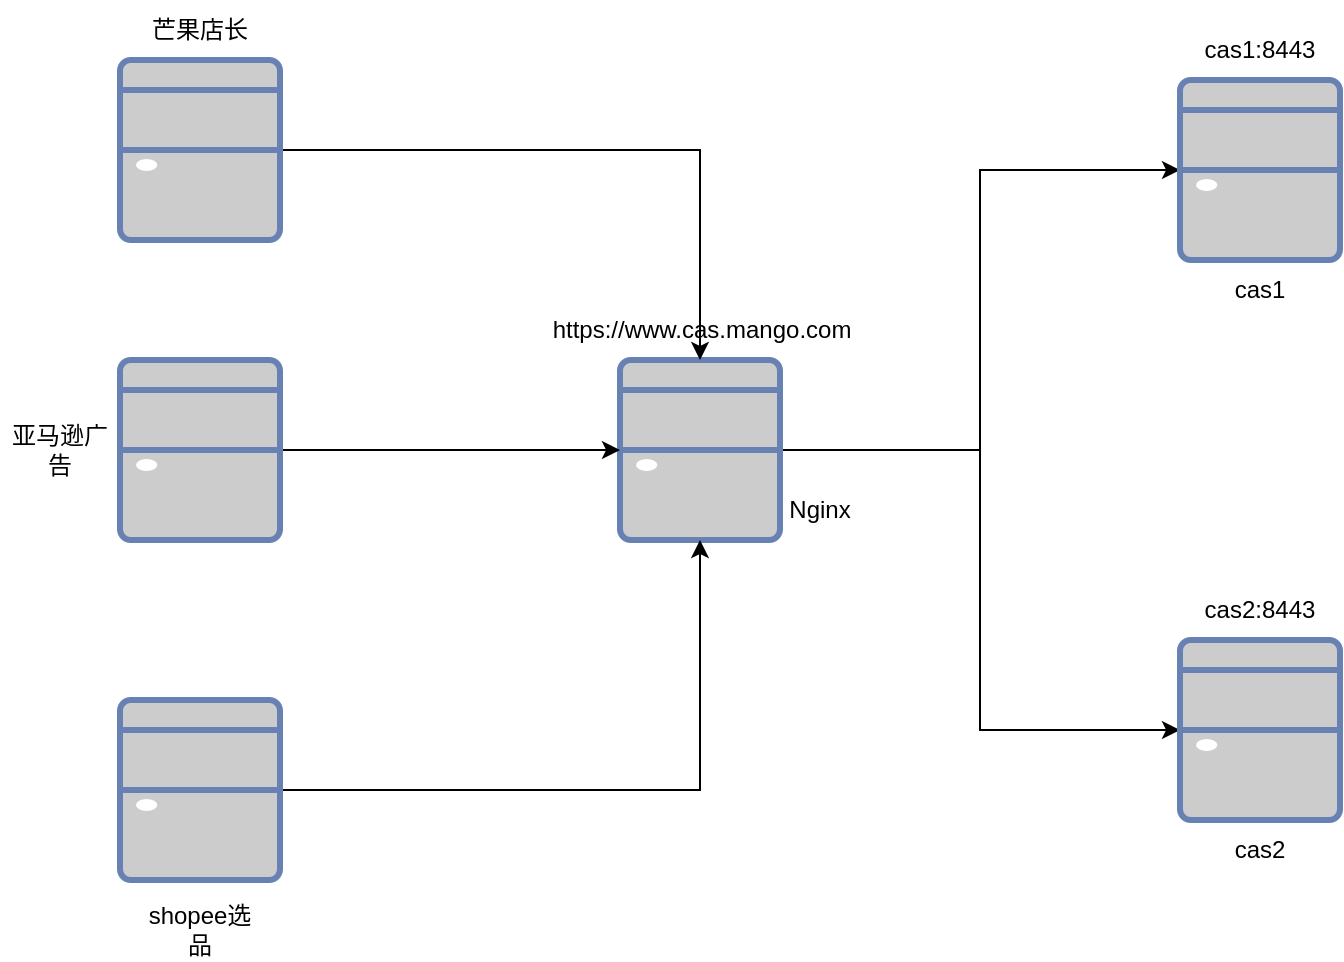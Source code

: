 <mxfile version="20.0.4" type="github">
  <diagram id="ms5zZoXClKDJ1BqsMGg5" name="第 1 页">
    <mxGraphModel dx="2249" dy="706" grid="1" gridSize="10" guides="1" tooltips="1" connect="1" arrows="1" fold="1" page="1" pageScale="1" pageWidth="827" pageHeight="1169" math="0" shadow="0">
      <root>
        <mxCell id="0" />
        <mxCell id="1" parent="0" />
        <mxCell id="C9IggNt1_Gd7g77s1nxK-10" style="edgeStyle=orthogonalEdgeStyle;rounded=0;orthogonalLoop=1;jettySize=auto;html=1;entryX=0;entryY=0.5;entryDx=0;entryDy=0;entryPerimeter=0;" edge="1" parent="1" source="C9IggNt1_Gd7g77s1nxK-1" target="C9IggNt1_Gd7g77s1nxK-3">
          <mxGeometry relative="1" as="geometry" />
        </mxCell>
        <mxCell id="C9IggNt1_Gd7g77s1nxK-12" style="edgeStyle=orthogonalEdgeStyle;rounded=0;orthogonalLoop=1;jettySize=auto;html=1;entryX=0;entryY=0.5;entryDx=0;entryDy=0;entryPerimeter=0;" edge="1" parent="1" source="C9IggNt1_Gd7g77s1nxK-1" target="C9IggNt1_Gd7g77s1nxK-2">
          <mxGeometry relative="1" as="geometry" />
        </mxCell>
        <mxCell id="C9IggNt1_Gd7g77s1nxK-1" value="" style="fontColor=#0066CC;verticalAlign=top;verticalLabelPosition=bottom;labelPosition=center;align=center;html=1;outlineConnect=0;fillColor=#CCCCCC;strokeColor=#6881B3;gradientColor=none;gradientDirection=north;strokeWidth=2;shape=mxgraph.networks.desktop_pc;" vertex="1" parent="1">
          <mxGeometry x="200" y="300" width="80" height="90" as="geometry" />
        </mxCell>
        <mxCell id="C9IggNt1_Gd7g77s1nxK-2" value="" style="fontColor=#0066CC;verticalAlign=top;verticalLabelPosition=bottom;labelPosition=center;align=center;html=1;outlineConnect=0;fillColor=#CCCCCC;strokeColor=#6881B3;gradientColor=none;gradientDirection=north;strokeWidth=2;shape=mxgraph.networks.desktop_pc;" vertex="1" parent="1">
          <mxGeometry x="480" y="440" width="80" height="90" as="geometry" />
        </mxCell>
        <mxCell id="C9IggNt1_Gd7g77s1nxK-3" value="" style="fontColor=#0066CC;verticalAlign=top;verticalLabelPosition=bottom;labelPosition=center;align=center;html=1;outlineConnect=0;fillColor=#CCCCCC;strokeColor=#6881B3;gradientColor=none;gradientDirection=north;strokeWidth=2;shape=mxgraph.networks.desktop_pc;" vertex="1" parent="1">
          <mxGeometry x="480" y="160" width="80" height="90" as="geometry" />
        </mxCell>
        <mxCell id="C9IggNt1_Gd7g77s1nxK-7" style="edgeStyle=orthogonalEdgeStyle;rounded=0;orthogonalLoop=1;jettySize=auto;html=1;" edge="1" parent="1" source="C9IggNt1_Gd7g77s1nxK-4" target="C9IggNt1_Gd7g77s1nxK-1">
          <mxGeometry relative="1" as="geometry" />
        </mxCell>
        <mxCell id="C9IggNt1_Gd7g77s1nxK-4" value="" style="fontColor=#0066CC;verticalAlign=top;verticalLabelPosition=bottom;labelPosition=center;align=center;html=1;outlineConnect=0;fillColor=#CCCCCC;strokeColor=#6881B3;gradientColor=none;gradientDirection=north;strokeWidth=2;shape=mxgraph.networks.desktop_pc;" vertex="1" parent="1">
          <mxGeometry x="-50" y="470" width="80" height="90" as="geometry" />
        </mxCell>
        <mxCell id="C9IggNt1_Gd7g77s1nxK-9" style="edgeStyle=orthogonalEdgeStyle;rounded=0;orthogonalLoop=1;jettySize=auto;html=1;entryX=0;entryY=0.5;entryDx=0;entryDy=0;entryPerimeter=0;" edge="1" parent="1" source="C9IggNt1_Gd7g77s1nxK-5" target="C9IggNt1_Gd7g77s1nxK-1">
          <mxGeometry relative="1" as="geometry" />
        </mxCell>
        <mxCell id="C9IggNt1_Gd7g77s1nxK-5" value="" style="fontColor=#0066CC;verticalAlign=top;verticalLabelPosition=bottom;labelPosition=center;align=center;html=1;outlineConnect=0;fillColor=#CCCCCC;strokeColor=#6881B3;gradientColor=none;gradientDirection=north;strokeWidth=2;shape=mxgraph.networks.desktop_pc;" vertex="1" parent="1">
          <mxGeometry x="-50" y="300" width="80" height="90" as="geometry" />
        </mxCell>
        <mxCell id="C9IggNt1_Gd7g77s1nxK-8" style="edgeStyle=orthogonalEdgeStyle;rounded=0;orthogonalLoop=1;jettySize=auto;html=1;" edge="1" parent="1" source="C9IggNt1_Gd7g77s1nxK-6" target="C9IggNt1_Gd7g77s1nxK-1">
          <mxGeometry relative="1" as="geometry" />
        </mxCell>
        <mxCell id="C9IggNt1_Gd7g77s1nxK-6" value="" style="fontColor=#0066CC;verticalAlign=top;verticalLabelPosition=bottom;labelPosition=center;align=center;html=1;outlineConnect=0;fillColor=#CCCCCC;strokeColor=#6881B3;gradientColor=none;gradientDirection=north;strokeWidth=2;shape=mxgraph.networks.desktop_pc;" vertex="1" parent="1">
          <mxGeometry x="-50" y="150" width="80" height="90" as="geometry" />
        </mxCell>
        <mxCell id="C9IggNt1_Gd7g77s1nxK-13" value="cas1" style="text;html=1;strokeColor=none;fillColor=none;align=center;verticalAlign=middle;whiteSpace=wrap;rounded=0;" vertex="1" parent="1">
          <mxGeometry x="490" y="250" width="60" height="30" as="geometry" />
        </mxCell>
        <mxCell id="C9IggNt1_Gd7g77s1nxK-14" value="cas2" style="text;html=1;strokeColor=none;fillColor=none;align=center;verticalAlign=middle;whiteSpace=wrap;rounded=0;" vertex="1" parent="1">
          <mxGeometry x="490" y="530" width="60" height="30" as="geometry" />
        </mxCell>
        <mxCell id="C9IggNt1_Gd7g77s1nxK-15" value="Nginx" style="text;html=1;strokeColor=none;fillColor=none;align=center;verticalAlign=middle;whiteSpace=wrap;rounded=0;" vertex="1" parent="1">
          <mxGeometry x="270" y="360" width="60" height="30" as="geometry" />
        </mxCell>
        <mxCell id="C9IggNt1_Gd7g77s1nxK-16" value="芒果店长" style="text;html=1;strokeColor=none;fillColor=none;align=center;verticalAlign=middle;whiteSpace=wrap;rounded=0;" vertex="1" parent="1">
          <mxGeometry x="-40" y="120" width="60" height="30" as="geometry" />
        </mxCell>
        <mxCell id="C9IggNt1_Gd7g77s1nxK-17" value="亚马逊广告" style="text;html=1;strokeColor=none;fillColor=none;align=center;verticalAlign=middle;whiteSpace=wrap;rounded=0;" vertex="1" parent="1">
          <mxGeometry x="-110" y="330" width="60" height="30" as="geometry" />
        </mxCell>
        <mxCell id="C9IggNt1_Gd7g77s1nxK-18" value="shopee选品" style="text;html=1;strokeColor=none;fillColor=none;align=center;verticalAlign=middle;whiteSpace=wrap;rounded=0;" vertex="1" parent="1">
          <mxGeometry x="-40" y="570" width="60" height="30" as="geometry" />
        </mxCell>
        <mxCell id="C9IggNt1_Gd7g77s1nxK-19" value="https://www.cas.mango.com" style="text;html=1;strokeColor=none;fillColor=none;align=center;verticalAlign=middle;whiteSpace=wrap;rounded=0;" vertex="1" parent="1">
          <mxGeometry x="211" y="270" width="60" height="30" as="geometry" />
        </mxCell>
        <mxCell id="C9IggNt1_Gd7g77s1nxK-20" value="cas1:8443" style="text;html=1;strokeColor=none;fillColor=none;align=center;verticalAlign=middle;whiteSpace=wrap;rounded=0;" vertex="1" parent="1">
          <mxGeometry x="490" y="130" width="60" height="30" as="geometry" />
        </mxCell>
        <mxCell id="C9IggNt1_Gd7g77s1nxK-21" value="cas2:8443" style="text;html=1;strokeColor=none;fillColor=none;align=center;verticalAlign=middle;whiteSpace=wrap;rounded=0;" vertex="1" parent="1">
          <mxGeometry x="490" y="410" width="60" height="30" as="geometry" />
        </mxCell>
      </root>
    </mxGraphModel>
  </diagram>
</mxfile>
